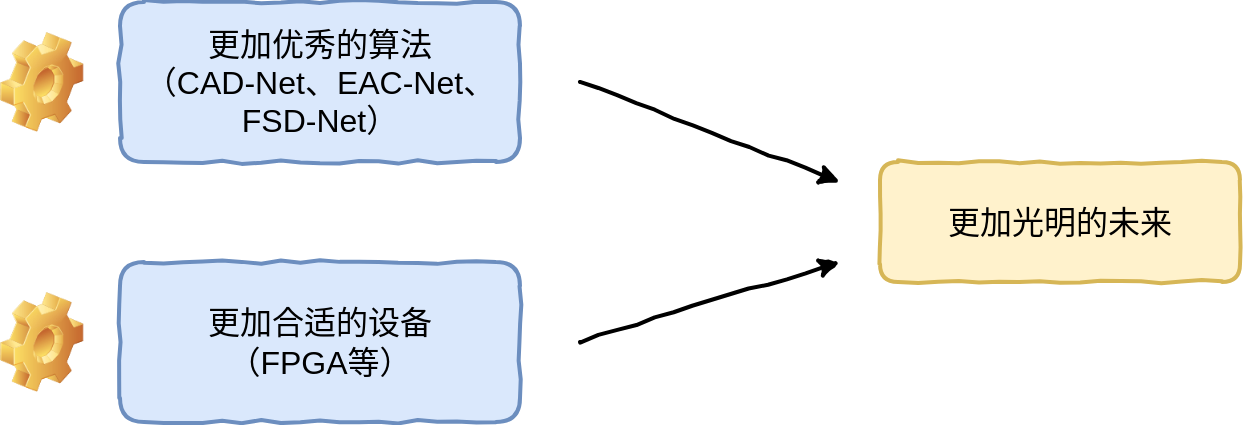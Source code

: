 <mxfile version="18.0.4" type="github">
  <diagram id="OmG3aztRRV_a4OtKrn9X" name="Page-1">
    <mxGraphModel dx="667" dy="275" grid="0" gridSize="10" guides="1" tooltips="1" connect="1" arrows="1" fold="1" page="1" pageScale="1" pageWidth="827" pageHeight="1169" math="0" shadow="0">
      <root>
        <mxCell id="0" />
        <mxCell id="1" parent="0" />
        <mxCell id="x9xnQvDJQkANRBDVyq-K-1" value="&lt;div style=&quot;font-size: 16px;&quot;&gt;&lt;span style=&quot;font-size: 16px;&quot;&gt;更加优秀的算法&lt;/span&gt;&lt;/div&gt;&lt;div style=&quot;font-size: 16px;&quot;&gt;&lt;span style=&quot;font-size: 16px;&quot;&gt;（&lt;/span&gt;&lt;span style=&quot;font-size: 16px;&quot;&gt;CAD-Net&lt;/span&gt;&lt;span style=&quot;font-size: 16px;&quot;&gt;、&lt;/span&gt;&lt;span style=&quot;font-size: 16px;&quot;&gt;EAC-Net&lt;/span&gt;&lt;span style=&quot;font-size: 16px;&quot;&gt;、&lt;/span&gt;&lt;span style=&quot;font-size: 16px;&quot;&gt;FSD-Net&lt;/span&gt;&lt;span style=&quot;font-size: 16px;&quot;&gt;）&lt;/span&gt;&lt;/div&gt;" style="rounded=1;whiteSpace=wrap;html=1;strokeWidth=2;fillWeight=4;hachureGap=8;hachureAngle=45;fillColor=#dae8fc;sketch=1;strokeColor=#6c8ebf;fontSize=16;sketchStyle=comic;" vertex="1" parent="1">
          <mxGeometry x="130" y="150" width="200" height="80" as="geometry" />
        </mxCell>
        <mxCell id="x9xnQvDJQkANRBDVyq-K-5" value="&lt;div style=&quot;font-size: 16px;&quot;&gt;&lt;span style=&quot;font-size: 16px;&quot;&gt;更加合适的设备&lt;/span&gt;&lt;/div&gt;&lt;div style=&quot;font-size: 16px;&quot;&gt;&lt;span style=&quot;font-size: 16px;&quot;&gt;（&lt;/span&gt;FPGA等&lt;span style=&quot;font-size: 16px;&quot;&gt;）&lt;/span&gt;&lt;/div&gt;" style="rounded=1;whiteSpace=wrap;html=1;strokeWidth=2;fillWeight=4;hachureGap=8;hachureAngle=45;fillColor=#dae8fc;sketch=1;strokeColor=#6c8ebf;fontSize=16;sketchStyle=comic;" vertex="1" parent="1">
          <mxGeometry x="130" y="280" width="200" height="80" as="geometry" />
        </mxCell>
        <mxCell id="x9xnQvDJQkANRBDVyq-K-6" value="" style="shape=image;html=1;verticalLabelPosition=bottom;verticalAlign=top;imageAspect=0;image=img/clipart/Gear_128x128.png;labelBackgroundColor=#CCFFCC;comic=1;sketchStyle=comic;fontSize=16;" vertex="1" parent="1">
          <mxGeometry x="70" y="165" width="41.67" height="50" as="geometry" />
        </mxCell>
        <mxCell id="x9xnQvDJQkANRBDVyq-K-7" value="" style="shape=image;html=1;verticalLabelPosition=bottom;verticalAlign=top;imageAspect=0;image=img/clipart/Gear_128x128.png;labelBackgroundColor=#CCFFCC;comic=1;sketchStyle=comic;fontSize=16;" vertex="1" parent="1">
          <mxGeometry x="70" y="295" width="41.67" height="50" as="geometry" />
        </mxCell>
        <mxCell id="x9xnQvDJQkANRBDVyq-K-9" value="" style="endArrow=classic;html=1;fontSize=16;strokeWidth=2;rounded=1;sketch=0;comic=1;" edge="1" parent="1">
          <mxGeometry width="50" height="50" relative="1" as="geometry">
            <mxPoint x="360" y="320" as="sourcePoint" />
            <mxPoint x="490" y="280" as="targetPoint" />
          </mxGeometry>
        </mxCell>
        <mxCell id="x9xnQvDJQkANRBDVyq-K-10" value="" style="endArrow=classic;html=1;fontSize=16;strokeWidth=2;rounded=1;sketch=0;comic=1;" edge="1" parent="1">
          <mxGeometry width="50" height="50" relative="1" as="geometry">
            <mxPoint x="360" y="190" as="sourcePoint" />
            <mxPoint x="490" y="240" as="targetPoint" />
          </mxGeometry>
        </mxCell>
        <mxCell id="x9xnQvDJQkANRBDVyq-K-11" value="更加光明的未来" style="rounded=1;whiteSpace=wrap;html=1;strokeWidth=2;fillWeight=4;hachureGap=8;hachureAngle=45;fillColor=#fff2cc;sketch=1;labelBackgroundColor=none;labelBorderColor=none;comic=1;sketchStyle=comic;fontSize=16;strokeColor=#d6b656;" vertex="1" parent="1">
          <mxGeometry x="510" y="230" width="180" height="60" as="geometry" />
        </mxCell>
      </root>
    </mxGraphModel>
  </diagram>
</mxfile>
